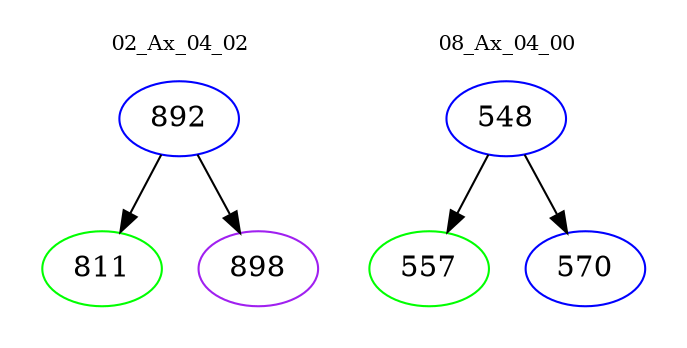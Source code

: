 digraph{
subgraph cluster_0 {
color = white
label = "02_Ax_04_02";
fontsize=10;
T0_892 [label="892", color="blue"]
T0_892 -> T0_811 [color="black"]
T0_811 [label="811", color="green"]
T0_892 -> T0_898 [color="black"]
T0_898 [label="898", color="purple"]
}
subgraph cluster_1 {
color = white
label = "08_Ax_04_00";
fontsize=10;
T1_548 [label="548", color="blue"]
T1_548 -> T1_557 [color="black"]
T1_557 [label="557", color="green"]
T1_548 -> T1_570 [color="black"]
T1_570 [label="570", color="blue"]
}
}
